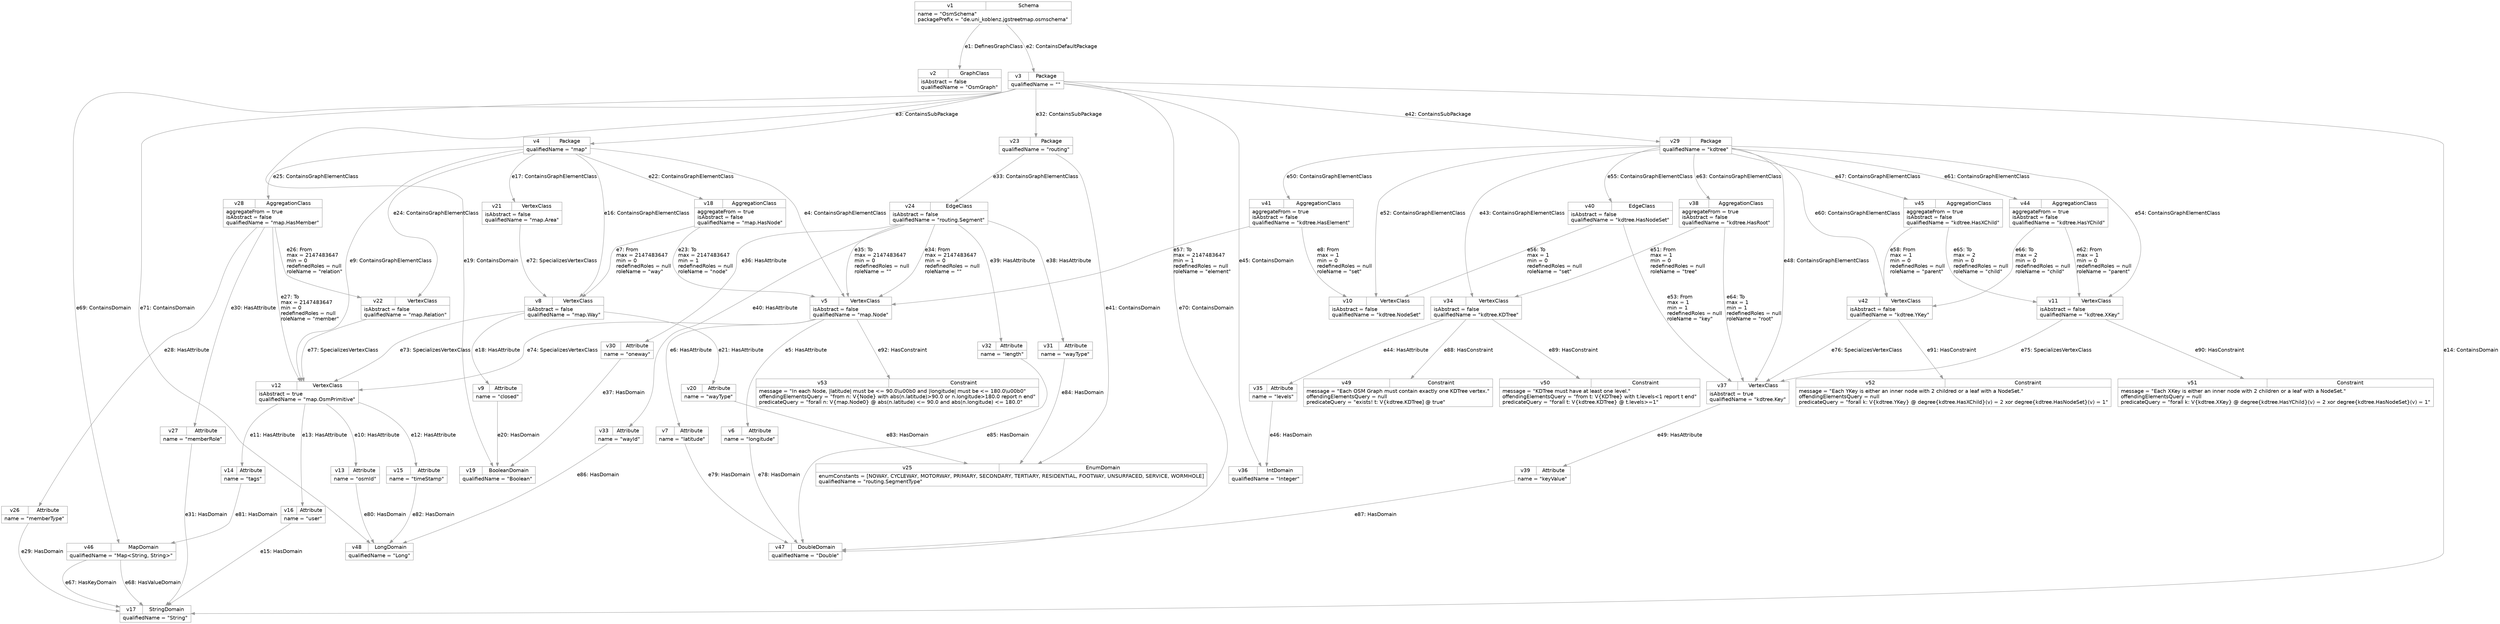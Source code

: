 digraph "5cc7be48-aaa03229-a1d365b0-1b79d8c7"
{
ranksep="1.5";
nodesep="0.25";
node [shape="record" fontname="Helvetica" fontsize="14" color="#999999"];
edge [fontname="Helvetica" fontsize="14" labelfontname="Helvetica" labelfontsize="14" color="#999999"];
v1 [label="{{v1|Schema}|name = \"OsmSchema\"\lpackagePrefix = \"de.uni_koblenz.jgstreetmap.osmschema\"\l}"];
v2 [label="{{v2|GraphClass}|isAbstract = false\lqualifiedName = \"OsmGraph\"\l}"];
v3 [label="{{v3|Package}|qualifiedName = \"\"\l}"];
v4 [label="{{v4|Package}|qualifiedName = \"map\"\l}"];
v5 [label="{{v5|VertexClass}|isAbstract = false\lqualifiedName = \"map.Node\"\l}"];
v6 [label="{{v6|Attribute}|name = \"longitude\"\l}"];
v7 [label="{{v7|Attribute}|name = \"latitude\"\l}"];
v8 [label="{{v8|VertexClass}|isAbstract = false\lqualifiedName = \"map.Way\"\l}"];
v10 [label="{{v10|VertexClass}|isAbstract = false\lqualifiedName = \"kdtree.NodeSet\"\l}"];
v12 [label="{{v12|VertexClass}|isAbstract = true\lqualifiedName = \"map.OsmPrimitive\"\l}"];
v13 [label="{{v13|Attribute}|name = \"osmId\"\l}"];
v14 [label="{{v14|Attribute}|name = \"tags\"\l}"];
v15 [label="{{v15|Attribute}|name = \"timeStamp\"\l}"];
v16 [label="{{v16|Attribute}|name = \"user\"\l}"];
v17 [label="{{v17|StringDomain}|qualifiedName = \"String\"\l}"];
v18 [label="{{v18|AggregationClass}|aggregateFrom = true\lisAbstract = false\lqualifiedName = \"map.HasNode\"\l}"];
v9 [label="{{v9|Attribute}|name = \"closed\"\l}"];
v19 [label="{{v19|BooleanDomain}|qualifiedName = \"Boolean\"\l}"];
v20 [label="{{v20|Attribute}|name = \"wayType\"\l}"];
v21 [label="{{v21|VertexClass}|isAbstract = false\lqualifiedName = \"map.Area\"\l}"];
v22 [label="{{v22|VertexClass}|isAbstract = false\lqualifiedName = \"map.Relation\"\l}"];
v26 [label="{{v26|Attribute}|name = \"memberType\"\l}"];
v27 [label="{{v27|Attribute}|name = \"memberRole\"\l}"];
v28 [label="{{v28|AggregationClass}|aggregateFrom = true\lisAbstract = false\lqualifiedName = \"map.HasMember\"\l}"];
v23 [label="{{v23|Package}|qualifiedName = \"routing\"\l}"];
v24 [label="{{v24|EdgeClass}|isAbstract = false\lqualifiedName = \"routing.Segment\"\l}"];
v30 [label="{{v30|Attribute}|name = \"oneway\"\l}"];
v31 [label="{{v31|Attribute}|name = \"wayType\"\l}"];
v32 [label="{{v32|Attribute}|name = \"length\"\l}"];
v33 [label="{{v33|Attribute}|name = \"wayId\"\l}"];
v25 [label="{{v25|EnumDomain}|enumConstants = [NOWAY, CYCLEWAY, MOTORWAY, PRIMARY, SECONDARY, TERTIARY, RESIDENTIAL, FOOTWAY, UNSURFACED, SERVICE, WORMHOLE]\lqualifiedName = \"routing.SegmentType\"\l}"];
v29 [label="{{v29|Package}|qualifiedName = \"kdtree\"\l}"];
v34 [label="{{v34|VertexClass}|isAbstract = false\lqualifiedName = \"kdtree.KDTree\"\l}"];
v35 [label="{{v35|Attribute}|name = \"levels\"\l}"];
v36 [label="{{v36|IntDomain}|qualifiedName = \"Integer\"\l}"];
v37 [label="{{v37|VertexClass}|isAbstract = true\lqualifiedName = \"kdtree.Key\"\l}"];
v38 [label="{{v38|AggregationClass}|aggregateFrom = true\lisAbstract = false\lqualifiedName = \"kdtree.HasRoot\"\l}"];
v39 [label="{{v39|Attribute}|name = \"keyValue\"\l}"];
v40 [label="{{v40|EdgeClass}|isAbstract = false\lqualifiedName = \"kdtree.HasNodeSet\"\l}"];
v41 [label="{{v41|AggregationClass}|aggregateFrom = true\lisAbstract = false\lqualifiedName = \"kdtree.HasElement\"\l}"];
v11 [label="{{v11|VertexClass}|isAbstract = false\lqualifiedName = \"kdtree.XKey\"\l}"];
v42 [label="{{v42|VertexClass}|isAbstract = false\lqualifiedName = \"kdtree.YKey\"\l}"];
v44 [label="{{v44|AggregationClass}|aggregateFrom = true\lisAbstract = false\lqualifiedName = \"kdtree.HasYChild\"\l}"];
v45 [label="{{v45|AggregationClass}|aggregateFrom = true\lisAbstract = false\lqualifiedName = \"kdtree.HasXChild\"\l}"];
v46 [label="{{v46|MapDomain}|qualifiedName = \"Map\<String, String\>\"\l}"];
v47 [label="{{v47|DoubleDomain}|qualifiedName = \"Double\"\l}"];
v48 [label="{{v48|LongDomain}|qualifiedName = \"Long\"\l}"];
v49 [label="{{v49|Constraint}|message = \"Each OSM Graph must contain exactly one KDTree vertex.\"\loffendingElementsQuery = null\lpredicateQuery = \"exists! t: V\{kdtree.KDTree] @ true\"\l}"];
v50 [label="{{v50|Constraint}|message = \"KDTree must have at least one  level.\"\loffendingElementsQuery = \"from t: V\{KDTree\} with t.levels\<1 report t end\"\lpredicateQuery = \"forall t: V\{kdtree.KDTree\} @ t.levels\>=1\"\l}"];
v51 [label="{{v51|Constraint}|message = \"Each XKey is either an inner node with 2 children or a leaf with a NodeSet.\"\loffendingElementsQuery = null\lpredicateQuery = \"forall k: V\{kdtree.XKey\} @ degree\{kdtree.HasYChild\}(v) = 2 xor degree\{kdtree.HasNodeSet\}(v) = 1\"\l}"];
v52 [label="{{v52|Constraint}|message = \"Each YKey is either an inner node with 2 childred or a leaf with a NodeSet.\"\loffendingElementsQuery = null\lpredicateQuery = \"forall k: V\{kdtree.YKey\} @ degree\{kdtree.HasXChild\}(v) = 2 xor degree\{kdtree.HasNodeSet\}(v) = 1\"\l}"];
v53 [label="{{v53|Constraint}|message = \"In each Node, \|latitude\| must be \<= 90.0\\u00b0 and  \|longitude\| must be \<= 180.0\\u00b0\"\loffendingElementsQuery = \"from n: V\{Node\} with abs(n.latitude)\>90.0 or n.longitude\>180.0 report n end\"\lpredicateQuery = \"forall n: V\{map.Node0\} @ abs(n.latitude) \<= 90.0 and abs(n.longitude) \<= 180.0\"\l}"];
v1 -> v2 [label="e1: DefinesGraphClass"];
v1 -> v3 [label="e2: ContainsDefaultPackage"];
v3 -> v4 [label="e3: ContainsSubPackage"];
v4 -> v5 [label="e4: ContainsGraphElementClass"];
v5 -> v6 [label="e5: HasAttribute"];
v5 -> v7 [label="e6: HasAttribute"];
v18 -> v8 [label="e7: From\lmax = 2147483647\lmin = 0\lredefinedRoles = null\lroleName = \"way\"\l"];
v41 -> v10 [label="e8: From\lmax = 1\lmin = 0\lredefinedRoles = null\lroleName = \"set\"\l"];
v4 -> v12 [label="e9: ContainsGraphElementClass"];
v12 -> v13 [label="e10: HasAttribute"];
v12 -> v14 [label="e11: HasAttribute"];
v12 -> v15 [label="e12: HasAttribute"];
v12 -> v16 [label="e13: HasAttribute"];
v3 -> v17 [label="e14: ContainsDomain"];
v16 -> v17 [label="e15: HasDomain"];
v4 -> v8 [label="e16: ContainsGraphElementClass"];
v8 -> v9 [label="e18: HasAttribute"];
v3 -> v19 [label="e19: ContainsDomain"];
v9 -> v19 [label="e20: HasDomain"];
v8 -> v20 [label="e21: HasAttribute"];
v4 -> v18 [label="e22: ContainsGraphElementClass"];
v18 -> v5 [label="e23: To\lmax = 2147483647\lmin = 1\lredefinedRoles = null\lroleName = \"node\"\l"];
v4 -> v21 [label="e17: ContainsGraphElementClass"];
v4 -> v22 [label="e24: ContainsGraphElementClass"];
v4 -> v28 [label="e25: ContainsGraphElementClass"];
v28 -> v22 [label="e26: From\lmax = 2147483647\lmin = 0\lredefinedRoles = null\lroleName = \"relation\"\l"];
v28 -> v12 [label="e27: To\lmax = 2147483647\lmin = 0\lredefinedRoles = null\lroleName = \"member\"\l"];
v28 -> v26 [label="e28: HasAttribute"];
v26 -> v17 [label="e29: HasDomain"];
v28 -> v27 [label="e30: HasAttribute"];
v27 -> v17 [label="e31: HasDomain"];
v3 -> v23 [label="e32: ContainsSubPackage"];
v23 -> v24 [label="e33: ContainsGraphElementClass"];
v24 -> v5 [label="e34: From\lmax = 2147483647\lmin = 0\lredefinedRoles = null\lroleName = \"\"\l"];
v24 -> v5 [label="e35: To\lmax = 2147483647\lmin = 0\lredefinedRoles = null\lroleName = \"\"\l"];
v24 -> v30 [label="e36: HasAttribute"];
v30 -> v19 [label="e37: HasDomain"];
v24 -> v31 [label="e38: HasAttribute"];
v24 -> v32 [label="e39: HasAttribute"];
v24 -> v33 [label="e40: HasAttribute"];
v23 -> v25 [label="e41: ContainsDomain"];
v3 -> v29 [label="e42: ContainsSubPackage"];
v29 -> v34 [label="e43: ContainsGraphElementClass"];
v34 -> v35 [label="e44: HasAttribute"];
v3 -> v36 [label="e45: ContainsDomain"];
v35 -> v36 [label="e46: HasDomain"];
v29 -> v37 [label="e48: ContainsGraphElementClass"];
v37 -> v39 [label="e49: HasAttribute"];
v38 -> v34 [label="e51: From\lmax = 1\lmin = 0\lredefinedRoles = null\lroleName = \"tree\"\l"];
v29 -> v10 [label="e52: ContainsGraphElementClass"];
v40 -> v37 [label="e53: From\lmax = 1\lmin = 1\lredefinedRoles = null\lroleName = \"key\"\l"];
v29 -> v40 [label="e55: ContainsGraphElementClass"];
v40 -> v10 [label="e56: To\lmax = 1\lmin = 0\lredefinedRoles = null\lroleName = \"set\"\l"];
v29 -> v41 [label="e50: ContainsGraphElementClass"];
v41 -> v5 [label="e57: To\lmax = 2147483647\lmin = 1\lredefinedRoles = null\lroleName = \"element\"\l"];
v29 -> v11 [label="e54: ContainsGraphElementClass"];
v45 -> v42 [label="e58: From\lmax = 1\lmin = 0\lredefinedRoles = null\lroleName = \"parent\"\l"];
v29 -> v42 [label="e60: ContainsGraphElementClass"];
v44 -> v11 [label="e62: From\lmax = 1\lmin = 0\lredefinedRoles = null\lroleName = \"parent\"\l"];
v29 -> v38 [label="e63: ContainsGraphElementClass"];
v38 -> v37 [label="e64: To\lmax = 1\lmin = 1\lredefinedRoles = null\lroleName = \"root\"\l"];
v29 -> v45 [label="e47: ContainsGraphElementClass"];
v45 -> v11 [label="e65: To\lmax = 2\lmin = 0\lredefinedRoles = null\lroleName = \"child\"\l"];
v29 -> v44 [label="e61: ContainsGraphElementClass"];
v44 -> v42 [label="e66: To\lmax = 2\lmin = 0\lredefinedRoles = null\lroleName = \"child\"\l"];
v46 -> v17 [label="e67: HasKeyDomain"];
v46 -> v17 [label="e68: HasValueDomain"];
v3 -> v46 [label="e69: ContainsDomain"];
v3 -> v47 [label="e70: ContainsDomain"];
v3 -> v48 [label="e71: ContainsDomain"];
v21 -> v8 [label="e72: SpecializesVertexClass"];
v8 -> v12 [label="e73: SpecializesVertexClass"];
v5 -> v12 [label="e74: SpecializesVertexClass"];
v11 -> v37 [label="e75: SpecializesVertexClass"];
v42 -> v37 [label="e76: SpecializesVertexClass"];
v22 -> v12 [label="e77: SpecializesVertexClass"];
v6 -> v47 [label="e78: HasDomain"];
v7 -> v47 [label="e79: HasDomain"];
v13 -> v48 [label="e80: HasDomain"];
v14 -> v46 [label="e81: HasDomain"];
v15 -> v48 [label="e82: HasDomain"];
v20 -> v25 [label="e83: HasDomain"];
v31 -> v25 [label="e84: HasDomain"];
v32 -> v47 [label="e85: HasDomain"];
v33 -> v48 [label="e86: HasDomain"];
v39 -> v47 [label="e87: HasDomain"];
v34 -> v49 [label="e88: HasConstraint"];
v34 -> v50 [label="e89: HasConstraint"];
v11 -> v51 [label="e90: HasConstraint"];
v42 -> v52 [label="e91: HasConstraint"];
v5 -> v53 [label="e92: HasConstraint"];
}
